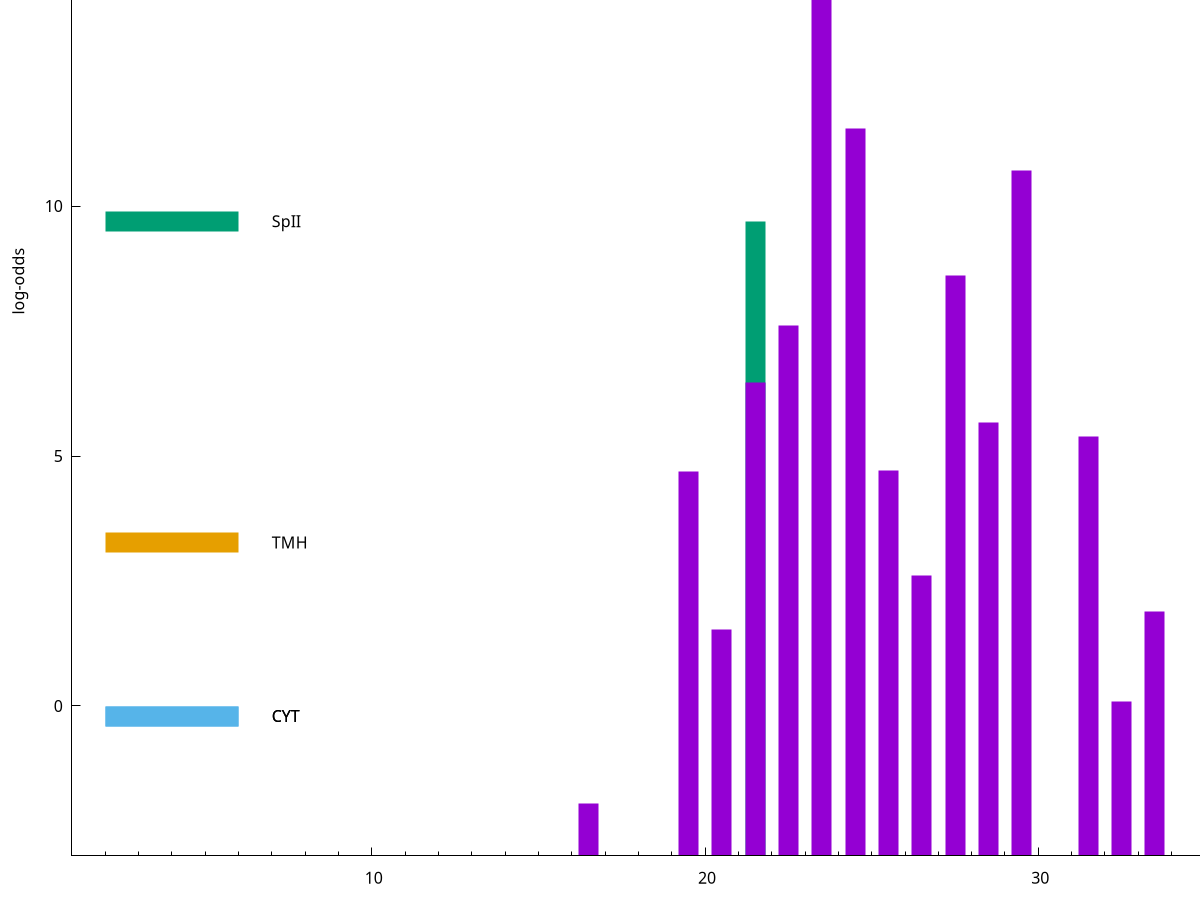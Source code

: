 set title "LipoP predictions for SRR3467249.gff"
set size 2., 1.4
set xrange [1:70] 
set mxtics 10
set yrange [-3:20]
set y2range [0:23]
set ylabel "log-odds"
set term postscript eps color solid "Helvetica" 30
set output "SRR3467249.gff89.eps"
set arrow from 2,17.6731 to 6,17.6731 nohead lt 1 lw 20
set label "SpI" at 7,17.6731
set arrow from 2,9.69535 to 6,9.69535 nohead lt 2 lw 20
set label "SpII" at 7,9.69535
set arrow from 2,3.27219 to 6,3.27219 nohead lt 4 lw 20
set label "TMH" at 7,3.27219
set arrow from 2,-0.200913 to 6,-0.200913 nohead lt 3 lw 20
set label "CYT" at 7,-0.200913
set arrow from 2,-0.200913 to 6,-0.200913 nohead lt 3 lw 20
set label "CYT" at 7,-0.200913
set arrow from 2,17.6731 to 6,17.6731 nohead lt 1 lw 20
set label "SpI" at 7,17.6731
# NOTE: The scores below are the log-odds scores with the threshold
# NOTE: subtracted (a hack to make gnuplot make the histogram all
# NOTE: look nice).
plot "-" axes x1y2 title "" with impulses lt 2 lw 20, "-" axes x1y2 title "" with impulses lt 1 lw 20
21.500000 12.695350
e
23.500000 20.634500
24.500000 14.547900
29.500000 13.717200
27.500000 11.614580
22.500000 10.605150
21.500000 9.467330
28.500000 8.661060
31.500000 8.394360
25.500000 7.718380
19.500000 7.688900
26.500000 5.613530
33.500000 4.896270
20.500000 4.529090
32.500000 3.097819
16.500000 1.043940
30.500000 0.004200
e
exit
